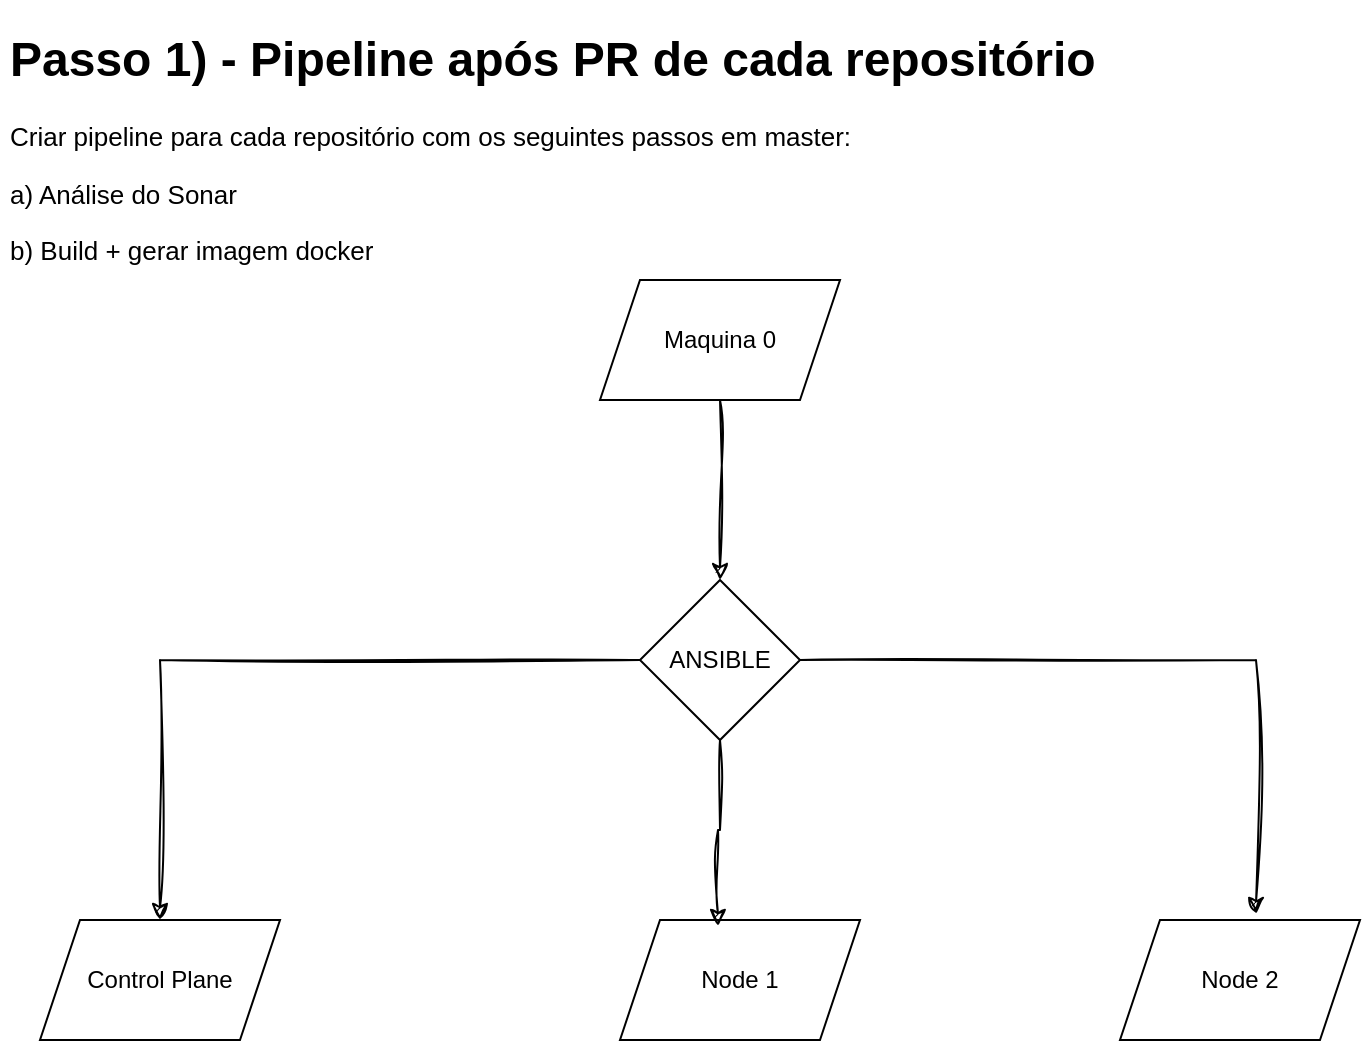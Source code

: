 <mxfile version="21.6.5" type="github">
  <diagram name="Página-1" id="x5haFS3aiQrVRmsrRlWK">
    <mxGraphModel dx="847" dy="756" grid="1" gridSize="10" guides="1" tooltips="1" connect="1" arrows="1" fold="1" page="1" pageScale="1" pageWidth="827" pageHeight="1169" math="0" shadow="0">
      <root>
        <mxCell id="0" />
        <mxCell id="1" parent="0" />
        <mxCell id="I_QD7ZlSUtDPus4ScpUU-10" style="edgeStyle=orthogonalEdgeStyle;rounded=0;sketch=1;hachureGap=4;jiggle=2;curveFitting=1;orthogonalLoop=1;jettySize=auto;html=1;entryX=0.5;entryY=0;entryDx=0;entryDy=0;fontFamily=Architects Daughter;fontSource=https%3A%2F%2Ffonts.googleapis.com%2Fcss%3Ffamily%3DArchitects%2BDaughter;fontSize=16;" edge="1" parent="1" source="I_QD7ZlSUtDPus4ScpUU-1" target="I_QD7ZlSUtDPus4ScpUU-9">
          <mxGeometry relative="1" as="geometry" />
        </mxCell>
        <mxCell id="I_QD7ZlSUtDPus4ScpUU-1" value="Maquina 0" style="shape=parallelogram;perimeter=parallelogramPerimeter;whiteSpace=wrap;html=1;fixedSize=1;" vertex="1" parent="1">
          <mxGeometry x="1140" y="140" width="120" height="60" as="geometry" />
        </mxCell>
        <mxCell id="I_QD7ZlSUtDPus4ScpUU-6" value="Control Plane" style="shape=parallelogram;perimeter=parallelogramPerimeter;whiteSpace=wrap;html=1;fixedSize=1;" vertex="1" parent="1">
          <mxGeometry x="860" y="460" width="120" height="60" as="geometry" />
        </mxCell>
        <mxCell id="I_QD7ZlSUtDPus4ScpUU-7" value="Node 1" style="shape=parallelogram;perimeter=parallelogramPerimeter;whiteSpace=wrap;html=1;fixedSize=1;" vertex="1" parent="1">
          <mxGeometry x="1150" y="460" width="120" height="60" as="geometry" />
        </mxCell>
        <mxCell id="I_QD7ZlSUtDPus4ScpUU-8" value="Node 2" style="shape=parallelogram;perimeter=parallelogramPerimeter;whiteSpace=wrap;html=1;fixedSize=1;" vertex="1" parent="1">
          <mxGeometry x="1400" y="460" width="120" height="60" as="geometry" />
        </mxCell>
        <mxCell id="I_QD7ZlSUtDPus4ScpUU-11" style="edgeStyle=orthogonalEdgeStyle;rounded=0;sketch=1;hachureGap=4;jiggle=2;curveFitting=1;orthogonalLoop=1;jettySize=auto;html=1;entryX=0.408;entryY=0.05;entryDx=0;entryDy=0;entryPerimeter=0;fontFamily=Architects Daughter;fontSource=https%3A%2F%2Ffonts.googleapis.com%2Fcss%3Ffamily%3DArchitects%2BDaughter;fontSize=16;" edge="1" parent="1" source="I_QD7ZlSUtDPus4ScpUU-9" target="I_QD7ZlSUtDPus4ScpUU-7">
          <mxGeometry relative="1" as="geometry" />
        </mxCell>
        <mxCell id="I_QD7ZlSUtDPus4ScpUU-12" style="edgeStyle=orthogonalEdgeStyle;rounded=0;sketch=1;hachureGap=4;jiggle=2;curveFitting=1;orthogonalLoop=1;jettySize=auto;html=1;entryX=0.567;entryY=-0.05;entryDx=0;entryDy=0;entryPerimeter=0;fontFamily=Architects Daughter;fontSource=https%3A%2F%2Ffonts.googleapis.com%2Fcss%3Ffamily%3DArchitects%2BDaughter;fontSize=16;" edge="1" parent="1" source="I_QD7ZlSUtDPus4ScpUU-9" target="I_QD7ZlSUtDPus4ScpUU-8">
          <mxGeometry relative="1" as="geometry" />
        </mxCell>
        <mxCell id="I_QD7ZlSUtDPus4ScpUU-13" style="edgeStyle=orthogonalEdgeStyle;rounded=0;sketch=1;hachureGap=4;jiggle=2;curveFitting=1;orthogonalLoop=1;jettySize=auto;html=1;entryX=0.5;entryY=0;entryDx=0;entryDy=0;fontFamily=Architects Daughter;fontSource=https%3A%2F%2Ffonts.googleapis.com%2Fcss%3Ffamily%3DArchitects%2BDaughter;fontSize=16;" edge="1" parent="1" source="I_QD7ZlSUtDPus4ScpUU-9" target="I_QD7ZlSUtDPus4ScpUU-6">
          <mxGeometry relative="1" as="geometry" />
        </mxCell>
        <mxCell id="I_QD7ZlSUtDPus4ScpUU-9" value="ANSIBLE" style="rhombus;whiteSpace=wrap;html=1;" vertex="1" parent="1">
          <mxGeometry x="1160" y="290" width="80" height="80" as="geometry" />
        </mxCell>
        <mxCell id="I_QD7ZlSUtDPus4ScpUU-14" value="&lt;h1&gt;Passo 1) - Pipeline após PR de cada repositório&lt;/h1&gt;&lt;p style=&quot;font-size: 13px;&quot;&gt;&lt;span style=&quot;background-color: initial;&quot;&gt;Criar pipeline para cada repositório com os seguintes passos em master:&lt;/span&gt;&lt;br&gt;&lt;/p&gt;&lt;p style=&quot;font-size: 13px;&quot;&gt;&lt;font style=&quot;font-size: 13px;&quot;&gt;&lt;span style=&quot;background-color: initial;&quot;&gt;a) Análise do Sonar&amp;nbsp;&lt;/span&gt;&lt;br&gt;&lt;/font&gt;&lt;/p&gt;&lt;p style=&quot;font-size: 13px;&quot;&gt;&lt;font style=&quot;font-size: 13px;&quot;&gt;b) Build + gerar imagem docker&amp;nbsp;&lt;/font&gt;&lt;/p&gt;" style="text;html=1;strokeColor=none;fillColor=none;spacing=5;spacingTop=-20;whiteSpace=wrap;overflow=hidden;rounded=0;" vertex="1" parent="1">
          <mxGeometry x="840" y="10" width="620" height="150" as="geometry" />
        </mxCell>
      </root>
    </mxGraphModel>
  </diagram>
</mxfile>
